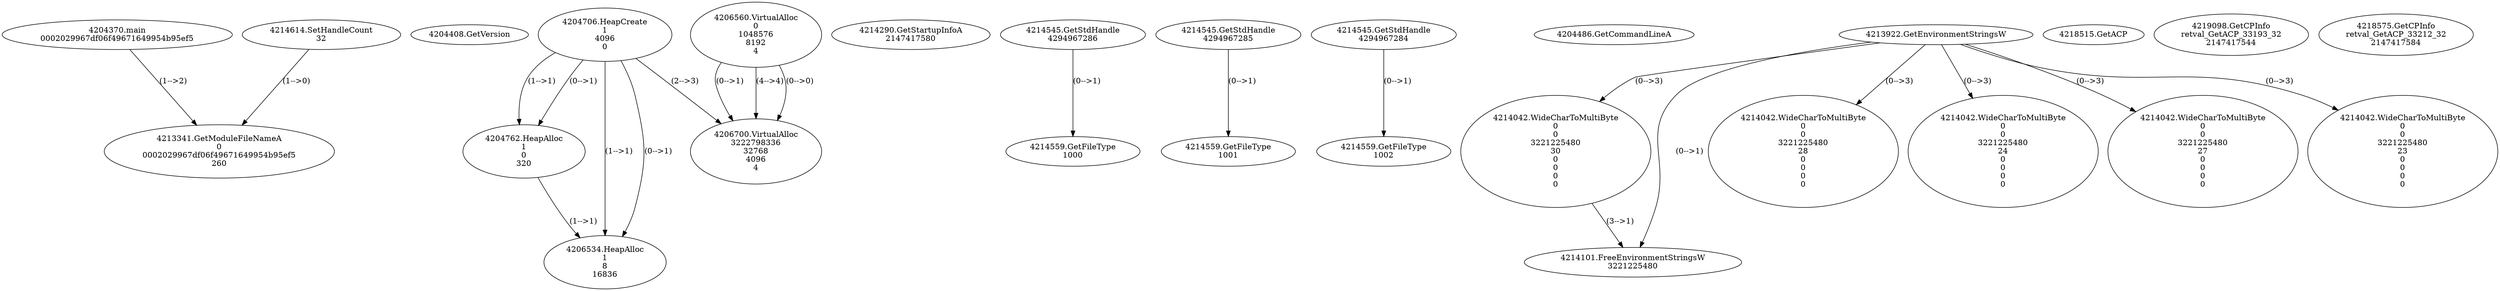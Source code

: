 // Global SCDG with merge call
digraph {
	0 [label="4204370.main
0002029967df06f49671649954b95ef5"]
	1 [label="4204408.GetVersion
"]
	2 [label="4204706.HeapCreate
1
4096
0"]
	3 [label="4204762.HeapAlloc
1
0
320"]
	2 -> 3 [label="(1-->1)"]
	2 -> 3 [label="(0-->1)"]
	4 [label="4206534.HeapAlloc
1
8
16836"]
	2 -> 4 [label="(1-->1)"]
	2 -> 4 [label="(0-->1)"]
	3 -> 4 [label="(1-->1)"]
	5 [label="4206560.VirtualAlloc
0
1048576
8192
4"]
	6 [label="4206700.VirtualAlloc
3222798336
32768
4096
4"]
	5 -> 6 [label="(0-->1)"]
	2 -> 6 [label="(2-->3)"]
	5 -> 6 [label="(4-->4)"]
	5 -> 6 [label="(0-->0)"]
	7 [label="4214290.GetStartupInfoA
2147417580"]
	8 [label="4214545.GetStdHandle
4294967286"]
	9 [label="4214559.GetFileType
1000"]
	8 -> 9 [label="(0-->1)"]
	10 [label="4214545.GetStdHandle
4294967285"]
	11 [label="4214559.GetFileType
1001"]
	10 -> 11 [label="(0-->1)"]
	12 [label="4214545.GetStdHandle
4294967284"]
	13 [label="4214559.GetFileType
1002"]
	12 -> 13 [label="(0-->1)"]
	14 [label="4214614.SetHandleCount
32"]
	15 [label="4204486.GetCommandLineA
"]
	16 [label="4213922.GetEnvironmentStringsW
"]
	17 [label="4214042.WideCharToMultiByte
0
0
3221225480
30
0
0
0
0"]
	16 -> 17 [label="(0-->3)"]
	18 [label="4214101.FreeEnvironmentStringsW
3221225480"]
	16 -> 18 [label="(0-->1)"]
	17 -> 18 [label="(3-->1)"]
	19 [label="4218515.GetACP
"]
	20 [label="4214042.WideCharToMultiByte
0
0
3221225480
28
0
0
0
0"]
	16 -> 20 [label="(0-->3)"]
	21 [label="4219098.GetCPInfo
retval_GetACP_33193_32
2147417544"]
	22 [label="4214042.WideCharToMultiByte
0
0
3221225480
24
0
0
0
0"]
	16 -> 22 [label="(0-->3)"]
	23 [label="4213341.GetModuleFileNameA
0
0002029967df06f49671649954b95ef5
260"]
	0 -> 23 [label="(1-->2)"]
	14 -> 23 [label="(1-->0)"]
	24 [label="4214042.WideCharToMultiByte
0
0
3221225480
27
0
0
0
0"]
	16 -> 24 [label="(0-->3)"]
	25 [label="4218575.GetCPInfo
retval_GetACP_33212_32
2147417584"]
	26 [label="4214042.WideCharToMultiByte
0
0
3221225480
23
0
0
0
0"]
	16 -> 26 [label="(0-->3)"]
}
